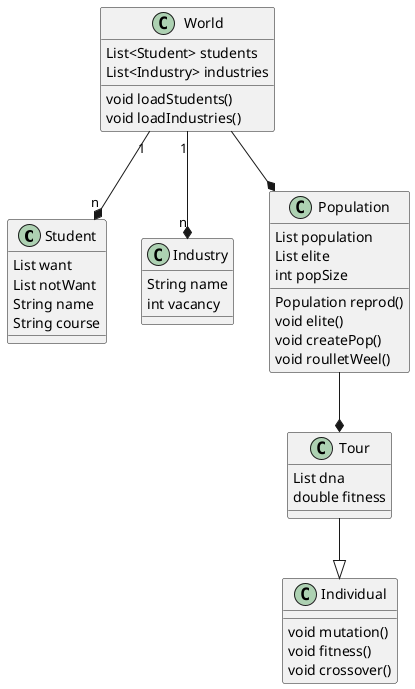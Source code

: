 @startuml

class Student {
    List want
    List notWant
    String name 
    String course
}

class Industry{
    String name 
    int vacancy
}

class World {
    List<Student> students 
    List<Industry> industries

    void loadStudents()
    void loadIndustries()
}

class Population{
    List population
    List elite
    int popSize

    Population reprod()
    void elite()
    void createPop()
    void roulletWeel()
}

class Individual{
    void mutation()
    void fitness()
    void crossover()
}

class Tour{
    List dna
    double fitness
}

World "1" --* "n" Student
World "1" --* "n" Industry
World --* Population
Population --* Tour
Tour --|> Individual



@enduml